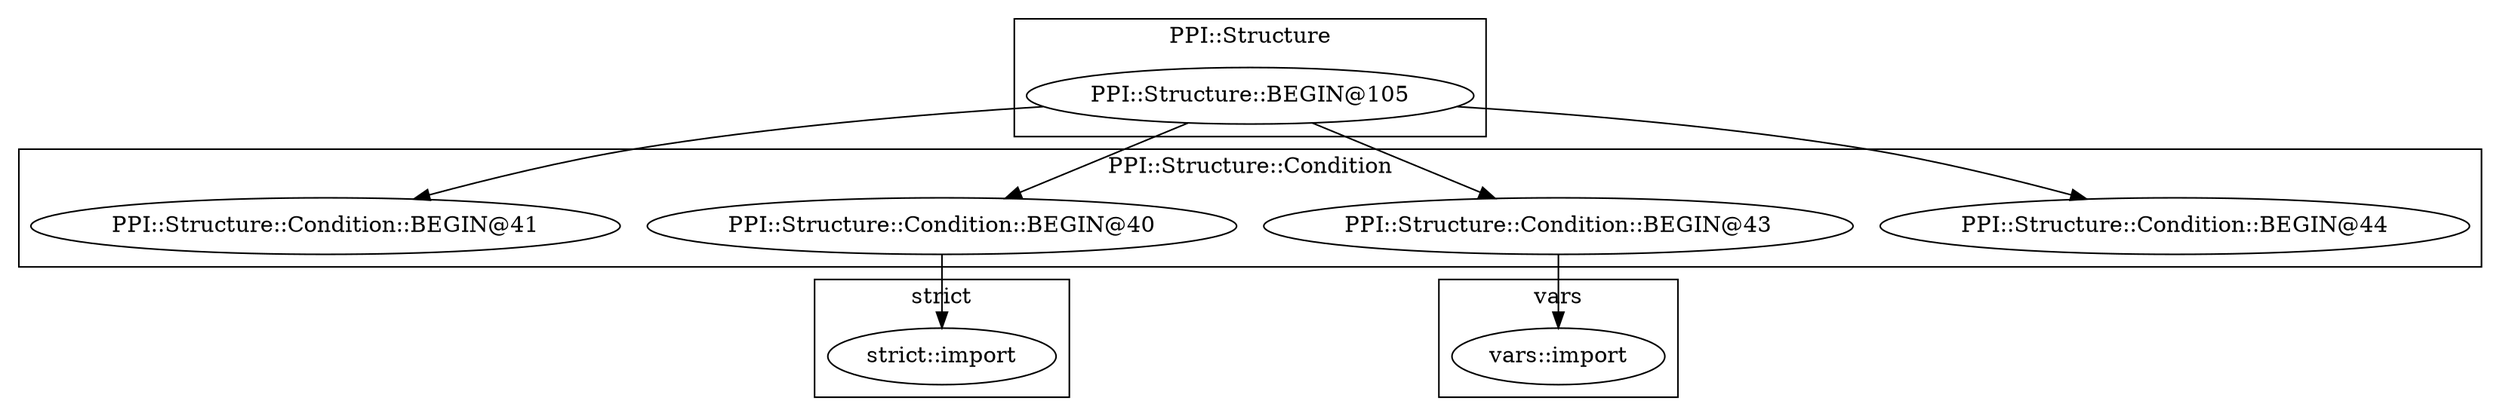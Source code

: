 digraph {
graph [overlap=false]
subgraph cluster_PPI_Structure {
	label="PPI::Structure";
	"PPI::Structure::BEGIN@105";
}
subgraph cluster_PPI_Structure_Condition {
	label="PPI::Structure::Condition";
	"PPI::Structure::Condition::BEGIN@44";
	"PPI::Structure::Condition::BEGIN@40";
	"PPI::Structure::Condition::BEGIN@43";
	"PPI::Structure::Condition::BEGIN@41";
}
subgraph cluster_vars {
	label="vars";
	"vars::import";
}
subgraph cluster_strict {
	label="strict";
	"strict::import";
}
"PPI::Structure::BEGIN@105" -> "PPI::Structure::Condition::BEGIN@41";
"PPI::Structure::Condition::BEGIN@40" -> "strict::import";
"PPI::Structure::BEGIN@105" -> "PPI::Structure::Condition::BEGIN@43";
"PPI::Structure::Condition::BEGIN@43" -> "vars::import";
"PPI::Structure::BEGIN@105" -> "PPI::Structure::Condition::BEGIN@40";
"PPI::Structure::BEGIN@105" -> "PPI::Structure::Condition::BEGIN@44";
}
